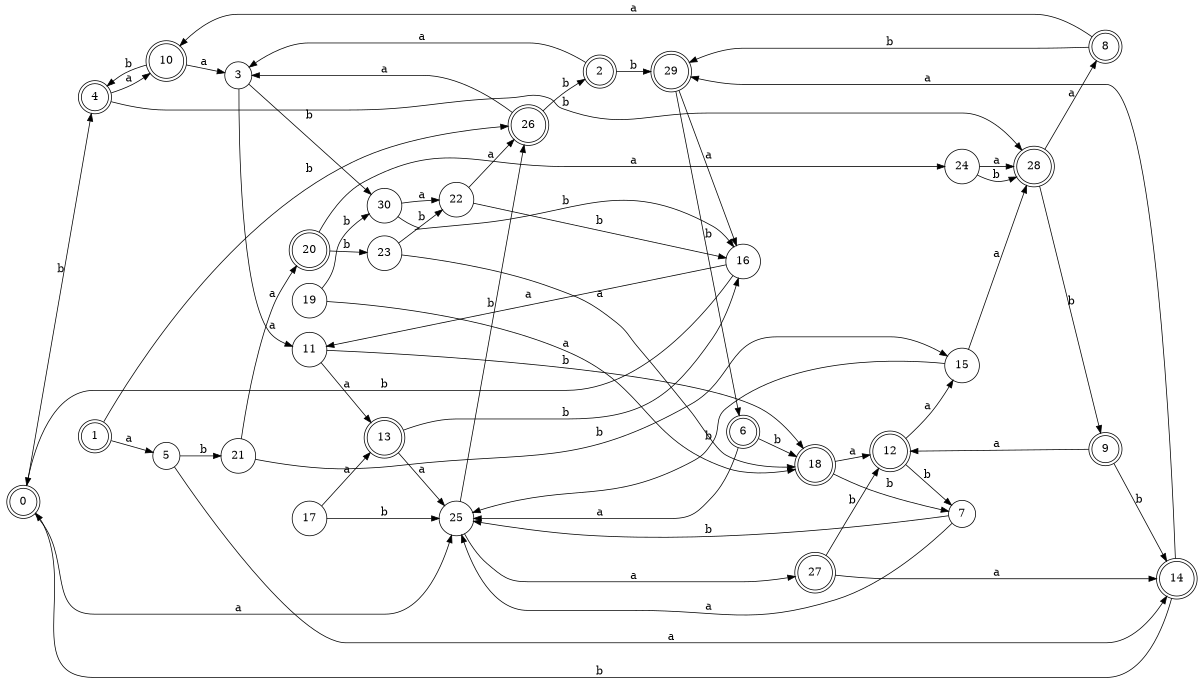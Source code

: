 digraph n25_1 {
__start0 [label="" shape="none"];

rankdir=LR;
size="8,5";

s0 [style="rounded,filled", color="black", fillcolor="white" shape="doublecircle", label="0"];
s1 [style="rounded,filled", color="black", fillcolor="white" shape="doublecircle", label="1"];
s2 [style="rounded,filled", color="black", fillcolor="white" shape="doublecircle", label="2"];
s3 [style="filled", color="black", fillcolor="white" shape="circle", label="3"];
s4 [style="rounded,filled", color="black", fillcolor="white" shape="doublecircle", label="4"];
s5 [style="filled", color="black", fillcolor="white" shape="circle", label="5"];
s6 [style="rounded,filled", color="black", fillcolor="white" shape="doublecircle", label="6"];
s7 [style="filled", color="black", fillcolor="white" shape="circle", label="7"];
s8 [style="rounded,filled", color="black", fillcolor="white" shape="doublecircle", label="8"];
s9 [style="rounded,filled", color="black", fillcolor="white" shape="doublecircle", label="9"];
s10 [style="rounded,filled", color="black", fillcolor="white" shape="doublecircle", label="10"];
s11 [style="filled", color="black", fillcolor="white" shape="circle", label="11"];
s12 [style="rounded,filled", color="black", fillcolor="white" shape="doublecircle", label="12"];
s13 [style="rounded,filled", color="black", fillcolor="white" shape="doublecircle", label="13"];
s14 [style="rounded,filled", color="black", fillcolor="white" shape="doublecircle", label="14"];
s15 [style="filled", color="black", fillcolor="white" shape="circle", label="15"];
s16 [style="filled", color="black", fillcolor="white" shape="circle", label="16"];
s17 [style="filled", color="black", fillcolor="white" shape="circle", label="17"];
s18 [style="rounded,filled", color="black", fillcolor="white" shape="doublecircle", label="18"];
s19 [style="filled", color="black", fillcolor="white" shape="circle", label="19"];
s20 [style="rounded,filled", color="black", fillcolor="white" shape="doublecircle", label="20"];
s21 [style="filled", color="black", fillcolor="white" shape="circle", label="21"];
s22 [style="filled", color="black", fillcolor="white" shape="circle", label="22"];
s23 [style="filled", color="black", fillcolor="white" shape="circle", label="23"];
s24 [style="filled", color="black", fillcolor="white" shape="circle", label="24"];
s25 [style="filled", color="black", fillcolor="white" shape="circle", label="25"];
s26 [style="rounded,filled", color="black", fillcolor="white" shape="doublecircle", label="26"];
s27 [style="rounded,filled", color="black", fillcolor="white" shape="doublecircle", label="27"];
s28 [style="rounded,filled", color="black", fillcolor="white" shape="doublecircle", label="28"];
s29 [style="rounded,filled", color="black", fillcolor="white" shape="doublecircle", label="29"];
s30 [style="filled", color="black", fillcolor="white" shape="circle", label="30"];
s0 -> s25 [label="a"];
s0 -> s4 [label="b"];
s1 -> s5 [label="a"];
s1 -> s26 [label="b"];
s2 -> s3 [label="a"];
s2 -> s29 [label="b"];
s3 -> s11 [label="a"];
s3 -> s30 [label="b"];
s4 -> s10 [label="a"];
s4 -> s28 [label="b"];
s5 -> s14 [label="a"];
s5 -> s21 [label="b"];
s6 -> s25 [label="a"];
s6 -> s18 [label="b"];
s7 -> s25 [label="a"];
s7 -> s25 [label="b"];
s8 -> s10 [label="a"];
s8 -> s29 [label="b"];
s9 -> s12 [label="a"];
s9 -> s14 [label="b"];
s10 -> s3 [label="a"];
s10 -> s4 [label="b"];
s11 -> s13 [label="a"];
s11 -> s18 [label="b"];
s12 -> s15 [label="a"];
s12 -> s7 [label="b"];
s13 -> s25 [label="a"];
s13 -> s16 [label="b"];
s14 -> s29 [label="a"];
s14 -> s0 [label="b"];
s15 -> s28 [label="a"];
s15 -> s25 [label="b"];
s16 -> s11 [label="a"];
s16 -> s0 [label="b"];
s17 -> s13 [label="a"];
s17 -> s25 [label="b"];
s18 -> s12 [label="a"];
s18 -> s7 [label="b"];
s19 -> s18 [label="a"];
s19 -> s30 [label="b"];
s20 -> s24 [label="a"];
s20 -> s23 [label="b"];
s21 -> s20 [label="a"];
s21 -> s15 [label="b"];
s22 -> s26 [label="a"];
s22 -> s16 [label="b"];
s23 -> s18 [label="a"];
s23 -> s22 [label="b"];
s24 -> s28 [label="a"];
s24 -> s28 [label="b"];
s25 -> s27 [label="a"];
s25 -> s26 [label="b"];
s26 -> s3 [label="a"];
s26 -> s2 [label="b"];
s27 -> s14 [label="a"];
s27 -> s12 [label="b"];
s28 -> s8 [label="a"];
s28 -> s9 [label="b"];
s29 -> s16 [label="a"];
s29 -> s6 [label="b"];
s30 -> s22 [label="a"];
s30 -> s16 [label="b"];

}